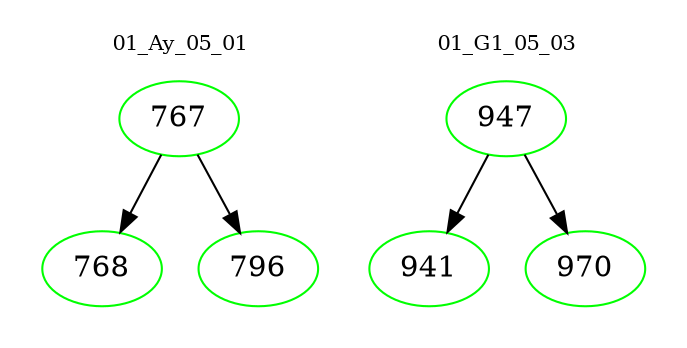digraph{
subgraph cluster_0 {
color = white
label = "01_Ay_05_01";
fontsize=10;
T0_767 [label="767", color="green"]
T0_767 -> T0_768 [color="black"]
T0_768 [label="768", color="green"]
T0_767 -> T0_796 [color="black"]
T0_796 [label="796", color="green"]
}
subgraph cluster_1 {
color = white
label = "01_G1_05_03";
fontsize=10;
T1_947 [label="947", color="green"]
T1_947 -> T1_941 [color="black"]
T1_941 [label="941", color="green"]
T1_947 -> T1_970 [color="black"]
T1_970 [label="970", color="green"]
}
}
